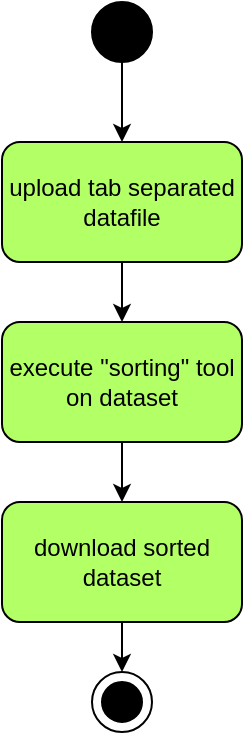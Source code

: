 <mxfile version="14.6.13" type="device"><diagram id="1v9vqa3U1tJWMPisxWx4" name="Seite-1"><mxGraphModel dx="1673" dy="1108" grid="1" gridSize="10" guides="1" tooltips="1" connect="1" arrows="1" fold="1" page="1" pageScale="1" pageWidth="827" pageHeight="1169" math="0" shadow="0"><root><mxCell id="0"/><mxCell id="1" parent="0"/><mxCell id="duFf33dM7z1Iv1ykD7gr-3" style="edgeStyle=orthogonalEdgeStyle;rounded=0;orthogonalLoop=1;jettySize=auto;html=1;exitX=0.5;exitY=1;exitDx=0;exitDy=0;entryX=0.5;entryY=0;entryDx=0;entryDy=0;" edge="1" parent="1" source="duFf33dM7z1Iv1ykD7gr-1" target="duFf33dM7z1Iv1ykD7gr-2"><mxGeometry relative="1" as="geometry"/></mxCell><mxCell id="duFf33dM7z1Iv1ykD7gr-1" value="" style="ellipse;whiteSpace=wrap;html=1;aspect=fixed;fillColor=#000000;" vertex="1" parent="1"><mxGeometry x="270" y="50" width="30" height="30" as="geometry"/></mxCell><mxCell id="duFf33dM7z1Iv1ykD7gr-5" style="edgeStyle=orthogonalEdgeStyle;rounded=0;orthogonalLoop=1;jettySize=auto;html=1;exitX=0.5;exitY=1;exitDx=0;exitDy=0;" edge="1" parent="1" source="duFf33dM7z1Iv1ykD7gr-2" target="duFf33dM7z1Iv1ykD7gr-4"><mxGeometry relative="1" as="geometry"/></mxCell><mxCell id="duFf33dM7z1Iv1ykD7gr-2" value="upload tab separated&lt;br&gt;datafile" style="rounded=1;whiteSpace=wrap;html=1;fillColor=#B3FF66;" vertex="1" parent="1"><mxGeometry x="225" y="120" width="120" height="60" as="geometry"/></mxCell><mxCell id="duFf33dM7z1Iv1ykD7gr-7" style="edgeStyle=orthogonalEdgeStyle;rounded=0;orthogonalLoop=1;jettySize=auto;html=1;exitX=0.5;exitY=1;exitDx=0;exitDy=0;entryX=0.5;entryY=0;entryDx=0;entryDy=0;" edge="1" parent="1" source="duFf33dM7z1Iv1ykD7gr-4" target="duFf33dM7z1Iv1ykD7gr-6"><mxGeometry relative="1" as="geometry"/></mxCell><mxCell id="duFf33dM7z1Iv1ykD7gr-4" value="execute &quot;sorting&quot; tool&lt;br&gt;on dataset" style="rounded=1;whiteSpace=wrap;html=1;fillColor=#B3FF66;" vertex="1" parent="1"><mxGeometry x="225" y="210" width="120" height="60" as="geometry"/></mxCell><mxCell id="duFf33dM7z1Iv1ykD7gr-11" style="edgeStyle=orthogonalEdgeStyle;rounded=0;orthogonalLoop=1;jettySize=auto;html=1;exitX=0.5;exitY=1;exitDx=0;exitDy=0;entryX=0.5;entryY=0;entryDx=0;entryDy=0;" edge="1" parent="1" source="duFf33dM7z1Iv1ykD7gr-6" target="duFf33dM7z1Iv1ykD7gr-9"><mxGeometry relative="1" as="geometry"/></mxCell><mxCell id="duFf33dM7z1Iv1ykD7gr-6" value="download sorted dataset" style="rounded=1;whiteSpace=wrap;html=1;fillColor=#B3FF66;" vertex="1" parent="1"><mxGeometry x="225" y="300" width="120" height="60" as="geometry"/></mxCell><mxCell id="duFf33dM7z1Iv1ykD7gr-8" value="" style="ellipse;whiteSpace=wrap;html=1;aspect=fixed;fillColor=#000000;" vertex="1" parent="1"><mxGeometry x="275" y="390" width="20" height="20" as="geometry"/></mxCell><mxCell id="duFf33dM7z1Iv1ykD7gr-9" value="" style="ellipse;whiteSpace=wrap;html=1;aspect=fixed;fillColor=none;" vertex="1" parent="1"><mxGeometry x="270" y="385" width="30" height="30" as="geometry"/></mxCell></root></mxGraphModel></diagram></mxfile>